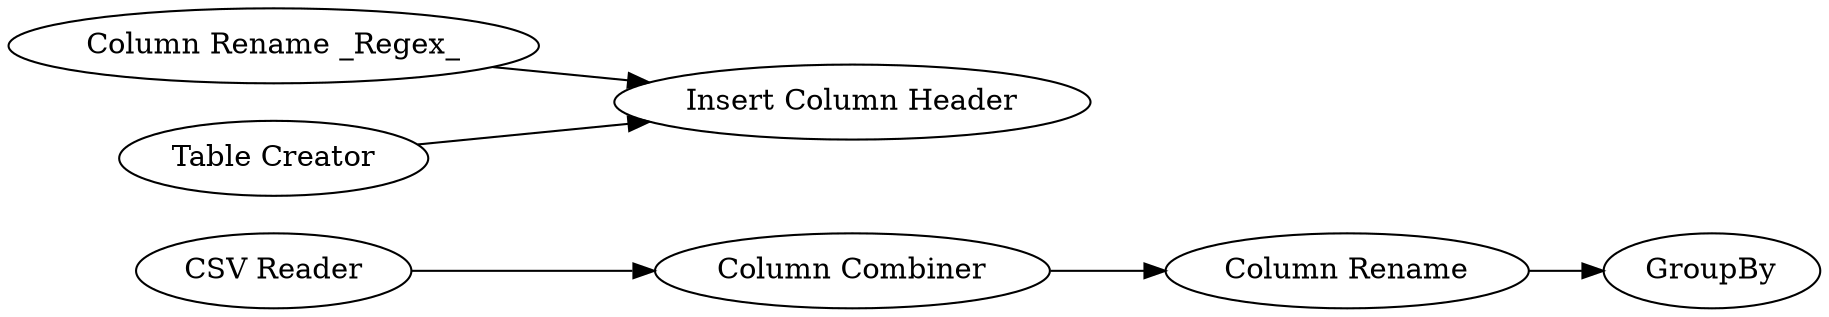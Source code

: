 digraph {
	"3459951436222093614_8" [label="Column Rename"]
	"4190342413202864447_18" [label="Column Rename _Regex_"]
	"3459951436222093614_10" [label="Column Combiner"]
	"4190342413202864447_17" [label="Insert Column Header"]
	"3459951436222093614_11" [label="CSV Reader"]
	"3459951436222093614_9" [label=GroupBy]
	"4190342413202864447_19" [label="Table Creator"]
	"3459951436222093614_11" -> "3459951436222093614_10"
	"4190342413202864447_18" -> "4190342413202864447_17"
	"4190342413202864447_19" -> "4190342413202864447_17"
	"3459951436222093614_8" -> "3459951436222093614_9"
	"3459951436222093614_10" -> "3459951436222093614_8"
	rankdir=LR
}
